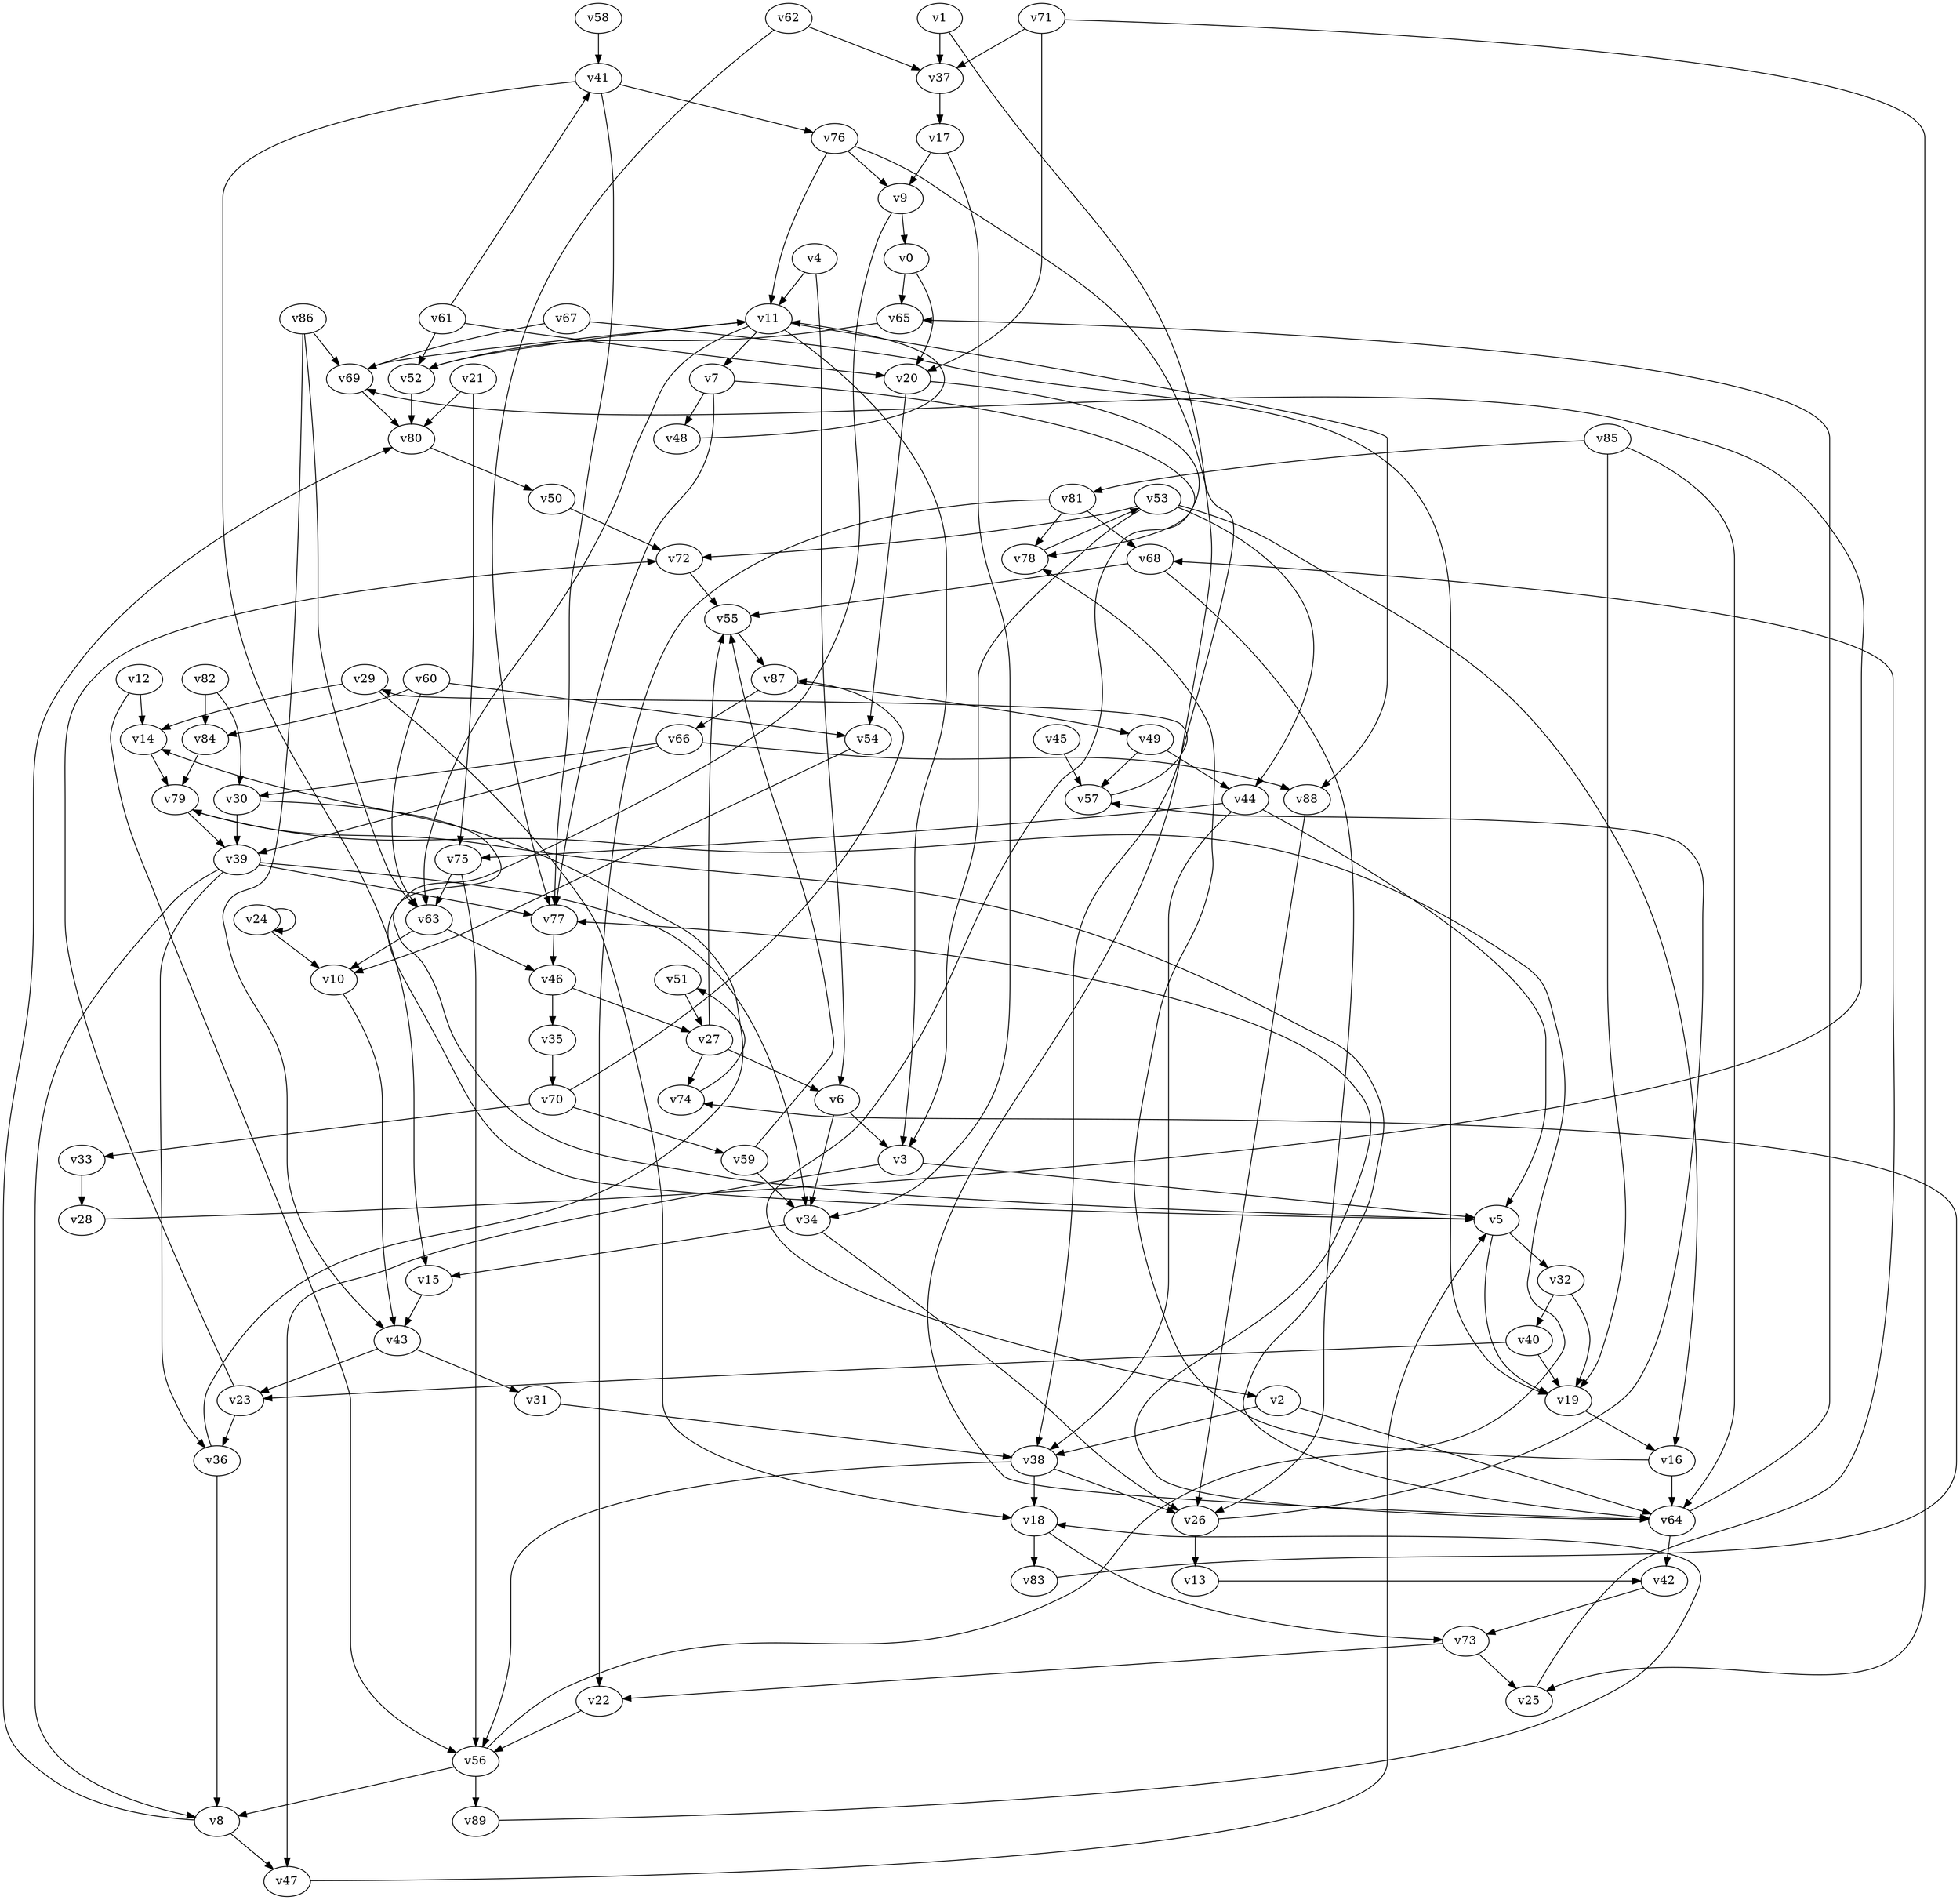 // Benchmark game 129 - 90 vertices
// time_bound: 41
// targets: v82
digraph G {
    v0 [name="v0", player=0];
    v1 [name="v1", player=1];
    v2 [name="v2", player=0];
    v3 [name="v3", player=0];
    v4 [name="v4", player=0];
    v5 [name="v5", player=0];
    v6 [name="v6", player=1];
    v7 [name="v7", player=1];
    v8 [name="v8", player=1];
    v9 [name="v9", player=0];
    v10 [name="v10", player=0];
    v11 [name="v11", player=0];
    v12 [name="v12", player=0];
    v13 [name="v13", player=0];
    v14 [name="v14", player=1];
    v15 [name="v15", player=0];
    v16 [name="v16", player=1];
    v17 [name="v17", player=1];
    v18 [name="v18", player=0];
    v19 [name="v19", player=0];
    v20 [name="v20", player=0];
    v21 [name="v21", player=1];
    v22 [name="v22", player=1];
    v23 [name="v23", player=1];
    v24 [name="v24", player=0];
    v25 [name="v25", player=1];
    v26 [name="v26", player=0];
    v27 [name="v27", player=0];
    v28 [name="v28", player=1];
    v29 [name="v29", player=0];
    v30 [name="v30", player=0];
    v31 [name="v31", player=0];
    v32 [name="v32", player=1];
    v33 [name="v33", player=1];
    v34 [name="v34", player=1];
    v35 [name="v35", player=0];
    v36 [name="v36", player=1];
    v37 [name="v37", player=0];
    v38 [name="v38", player=1];
    v39 [name="v39", player=1];
    v40 [name="v40", player=0];
    v41 [name="v41", player=0];
    v42 [name="v42", player=1];
    v43 [name="v43", player=1];
    v44 [name="v44", player=0];
    v45 [name="v45", player=1];
    v46 [name="v46", player=1];
    v47 [name="v47", player=0];
    v48 [name="v48", player=0];
    v49 [name="v49", player=0];
    v50 [name="v50", player=1];
    v51 [name="v51", player=1];
    v52 [name="v52", player=1];
    v53 [name="v53", player=1];
    v54 [name="v54", player=0];
    v55 [name="v55", player=1];
    v56 [name="v56", player=1];
    v57 [name="v57", player=1];
    v58 [name="v58", player=0];
    v59 [name="v59", player=0];
    v60 [name="v60", player=0];
    v61 [name="v61", player=0];
    v62 [name="v62", player=0];
    v63 [name="v63", player=1];
    v64 [name="v64", player=1];
    v65 [name="v65", player=0];
    v66 [name="v66", player=1];
    v67 [name="v67", player=0];
    v68 [name="v68", player=1];
    v69 [name="v69", player=0];
    v70 [name="v70", player=1];
    v71 [name="v71", player=0];
    v72 [name="v72", player=1];
    v73 [name="v73", player=0];
    v74 [name="v74", player=0];
    v75 [name="v75", player=1];
    v76 [name="v76", player=0];
    v77 [name="v77", player=1];
    v78 [name="v78", player=1];
    v79 [name="v79", player=0];
    v80 [name="v80", player=1];
    v81 [name="v81", player=0];
    v82 [name="v82", player=0, target=1];
    v83 [name="v83", player=0];
    v84 [name="v84", player=1];
    v85 [name="v85", player=0];
    v86 [name="v86", player=1];
    v87 [name="v87", player=1];
    v88 [name="v88", player=0];
    v89 [name="v89", player=1];

    v0 -> v20;
    v1 -> v64 [constraint="t mod 4 == 2"];
    v2 -> v64;
    v3 -> v5;
    v4 -> v6;
    v5 -> v32;
    v6 -> v34;
    v7 -> v78 [constraint="t >= 5"];
    v8 -> v80;
    v9 -> v5 [constraint="t < 13"];
    v10 -> v43;
    v11 -> v52;
    v12 -> v56;
    v13 -> v42 [constraint="t >= 3"];
    v14 -> v79;
    v15 -> v43;
    v16 -> v78 [constraint="t >= 4"];
    v17 -> v9;
    v18 -> v73;
    v19 -> v16;
    v20 -> v2 [constraint="t mod 5 == 0"];
    v21 -> v80;
    v22 -> v56;
    v23 -> v36;
    v24 -> v24;
    v25 -> v68 [constraint="t mod 2 == 0"];
    v26 -> v57 [constraint="t >= 5"];
    v27 -> v55;
    v28 -> v69 [constraint="t < 11"];
    v29 -> v14;
    v30 -> v5 [constraint="t < 10"];
    v31 -> v38;
    v32 -> v40;
    v33 -> v28;
    v34 -> v26;
    v35 -> v70;
    v36 -> v14 [constraint="t mod 3 == 2"];
    v37 -> v17;
    v38 -> v26;
    v39 -> v36;
    v40 -> v23 [constraint="t >= 4"];
    v41 -> v76;
    v42 -> v73;
    v43 -> v23;
    v44 -> v38;
    v45 -> v57;
    v46 -> v27;
    v47 -> v5;
    v48 -> v11 [constraint="t >= 3"];
    v49 -> v57;
    v50 -> v72;
    v51 -> v27;
    v52 -> v80;
    v53 -> v44;
    v54 -> v10 [constraint="t >= 5"];
    v55 -> v87;
    v56 -> v79 [constraint="t >= 1"];
    v57 -> v29 [constraint="t >= 3"];
    v58 -> v41;
    v59 -> v34;
    v60 -> v84;
    v61 -> v41 [constraint="t mod 5 == 2"];
    v62 -> v77;
    v63 -> v10;
    v64 -> v77 [constraint="t >= 2"];
    v65 -> v52;
    v66 -> v39;
    v67 -> v69;
    v68 -> v55;
    v69 -> v11 [constraint="t >= 1"];
    v70 -> v87 [constraint="t >= 5"];
    v71 -> v25;
    v72 -> v55;
    v73 -> v25;
    v74 -> v51 [constraint="t mod 2 == 1"];
    v75 -> v63;
    v76 -> v9;
    v77 -> v46;
    v78 -> v53 [constraint="t mod 4 == 0"];
    v79 -> v64 [constraint="t >= 1"];
    v80 -> v50;
    v81 -> v78;
    v82 -> v84;
    v83 -> v74 [constraint="t >= 1"];
    v84 -> v79;
    v85 -> v64;
    v86 -> v43;
    v87 -> v66;
    v88 -> v26;
    v89 -> v18 [constraint="t >= 5"];
    v66 -> v88;
    v9 -> v0;
    v61 -> v20;
    v29 -> v18;
    v18 -> v83;
    v86 -> v63;
    v38 -> v56;
    v66 -> v30;
    v4 -> v11;
    v79 -> v39;
    v34 -> v15;
    v0 -> v65;
    v68 -> v26;
    v39 -> v34;
    v32 -> v19;
    v43 -> v31;
    v62 -> v37;
    v17 -> v34;
    v76 -> v38;
    v11 -> v63;
    v64 -> v42;
    v70 -> v33;
    v60 -> v63;
    v5 -> v19;
    v27 -> v74;
    v16 -> v64;
    v85 -> v81;
    v24 -> v10;
    v7 -> v77;
    v8 -> v47;
    v56 -> v8;
    v76 -> v11;
    v1 -> v37;
    v82 -> v30;
    v75 -> v56;
    v73 -> v22;
    v30 -> v39;
    v11 -> v3;
    v85 -> v19;
    v38 -> v18;
    v44 -> v5;
    v41 -> v77;
    v87 -> v49;
    v26 -> v13;
    v7 -> v48;
    v20 -> v54;
    v71 -> v37;
    v36 -> v8;
    v70 -> v59;
    v59 -> v55;
    v86 -> v69;
    v11 -> v88;
    v60 -> v54;
    v81 -> v68;
    v56 -> v89;
    v23 -> v72;
    v53 -> v16;
    v2 -> v38;
    v21 -> v75;
    v63 -> v46;
    v69 -> v80;
    v11 -> v7;
    v39 -> v8;
    v6 -> v3;
    v67 -> v19;
    v44 -> v75;
    v81 -> v22;
    v27 -> v6;
    v49 -> v44;
    v12 -> v14;
    v61 -> v52;
    v71 -> v20;
    v41 -> v15;
    v40 -> v19;
    v64 -> v65;
    v39 -> v77;
    v53 -> v3;
    v46 -> v35;
    v53 -> v72;
    v3 -> v47;
}
